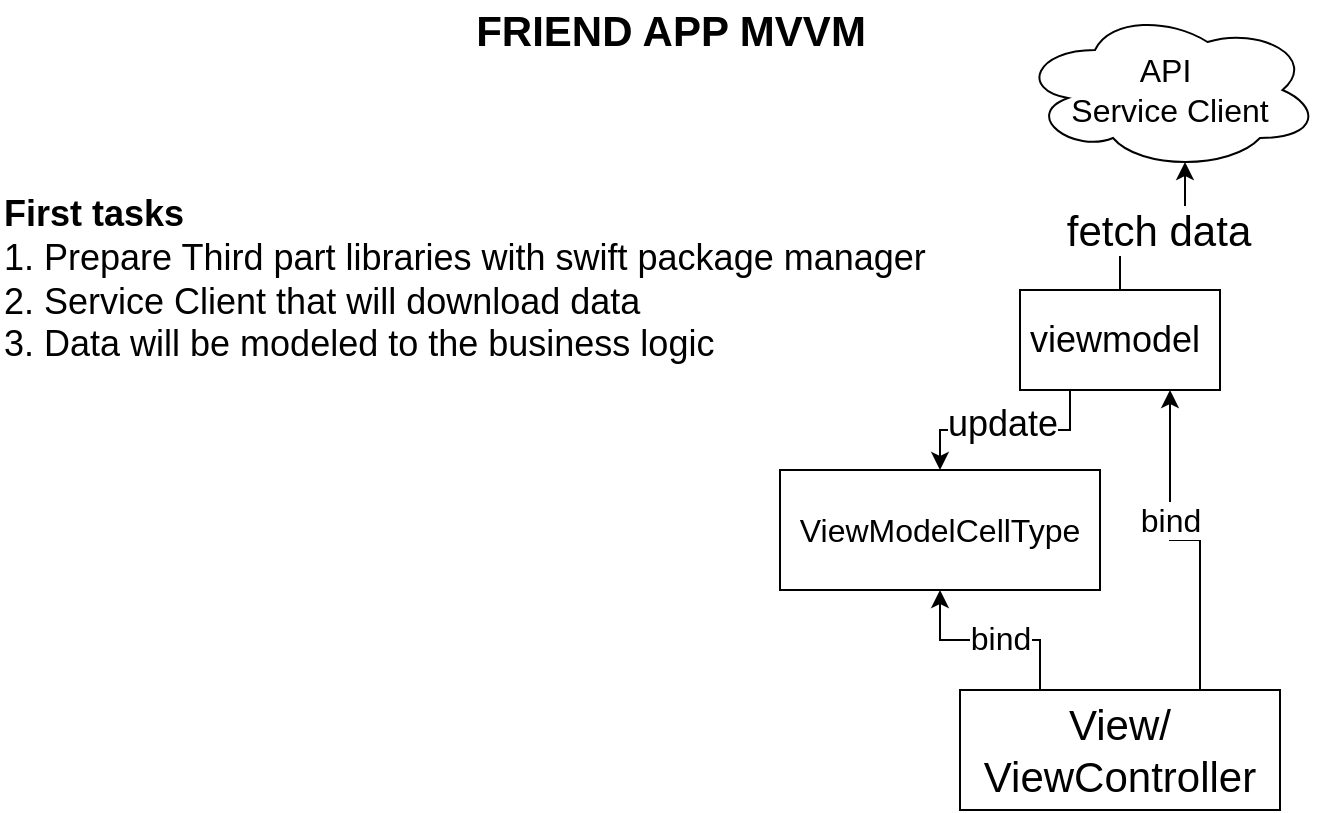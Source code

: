 <mxfile version="13.6.5" type="device"><diagram id="E-wEWUFb8qfrb5NF4VOW" name="Page-1"><mxGraphModel dx="1426" dy="466" grid="1" gridSize="10" guides="1" tooltips="1" connect="1" arrows="1" fold="1" page="1" pageScale="1" pageWidth="827" pageHeight="1169" math="0" shadow="0"><root><mxCell id="0"/><mxCell id="1" parent="0"/><mxCell id="xl3qnO9dYB5QWljTB9lO-1" value="FRIEND APP MVVM" style="text;html=1;align=center;verticalAlign=middle;resizable=0;points=[];autosize=1;fontSize=21;fontStyle=1" vertex="1" parent="1"><mxGeometry x="260" y="45" width="210" height="30" as="geometry"/></mxCell><mxCell id="xl3qnO9dYB5QWljTB9lO-2" value="&lt;b style=&quot;font-size: 18px;&quot;&gt;First tasks&lt;br style=&quot;font-size: 18px;&quot;&gt;&lt;/b&gt;1. Prepare Third part libraries with swift package manager&lt;br style=&quot;font-size: 18px;&quot;&gt;2. Service Client that will download data&lt;br style=&quot;font-size: 18px;&quot;&gt;3. Data will be modeled to the business logic" style="text;html=1;align=left;verticalAlign=middle;resizable=0;points=[];autosize=1;fontSize=18;" vertex="1" parent="1"><mxGeometry x="30" y="140" width="480" height="90" as="geometry"/></mxCell><mxCell id="xl3qnO9dYB5QWljTB9lO-3" value="API&amp;nbsp;&lt;br style=&quot;font-size: 16px;&quot;&gt;Service Client" style="ellipse;shape=cloud;whiteSpace=wrap;html=1;fontSize=16;align=center;" vertex="1" parent="1"><mxGeometry x="540" y="50" width="150" height="80" as="geometry"/></mxCell><mxCell id="xl3qnO9dYB5QWljTB9lO-7" value="fetch data" style="edgeStyle=orthogonalEdgeStyle;rounded=0;orthogonalLoop=1;jettySize=auto;html=1;entryX=0.55;entryY=0.95;entryDx=0;entryDy=0;entryPerimeter=0;fontSize=21;" edge="1" parent="1" source="xl3qnO9dYB5QWljTB9lO-4" target="xl3qnO9dYB5QWljTB9lO-3"><mxGeometry relative="1" as="geometry"/></mxCell><mxCell id="xl3qnO9dYB5QWljTB9lO-10" style="edgeStyle=orthogonalEdgeStyle;rounded=0;orthogonalLoop=1;jettySize=auto;html=1;exitX=0.25;exitY=1;exitDx=0;exitDy=0;entryX=0.5;entryY=0;entryDx=0;entryDy=0;fontSize=21;" edge="1" parent="1" source="xl3qnO9dYB5QWljTB9lO-4" target="xl3qnO9dYB5QWljTB9lO-9"><mxGeometry relative="1" as="geometry"/></mxCell><mxCell id="xl3qnO9dYB5QWljTB9lO-15" value="update" style="edgeLabel;html=1;align=center;verticalAlign=middle;resizable=0;points=[];fontSize=18;" vertex="1" connectable="0" parent="xl3qnO9dYB5QWljTB9lO-10"><mxGeometry x="0.029" y="-3" relative="1" as="geometry"><mxPoint as="offset"/></mxGeometry></mxCell><mxCell id="xl3qnO9dYB5QWljTB9lO-4" value="viewmodel&amp;nbsp;" style="whiteSpace=wrap;html=1;fontSize=18;align=center;" vertex="1" parent="1"><mxGeometry x="540" y="190" width="100" height="50" as="geometry"/></mxCell><mxCell id="xl3qnO9dYB5QWljTB9lO-11" style="edgeStyle=orthogonalEdgeStyle;rounded=0;orthogonalLoop=1;jettySize=auto;html=1;exitX=0.75;exitY=0;exitDx=0;exitDy=0;entryX=0.75;entryY=1;entryDx=0;entryDy=0;fontSize=21;" edge="1" parent="1" source="xl3qnO9dYB5QWljTB9lO-6" target="xl3qnO9dYB5QWljTB9lO-4"><mxGeometry relative="1" as="geometry"/></mxCell><mxCell id="xl3qnO9dYB5QWljTB9lO-13" value="bind" style="edgeLabel;html=1;align=center;verticalAlign=middle;resizable=0;points=[];fontSize=16;" vertex="1" connectable="0" parent="xl3qnO9dYB5QWljTB9lO-11"><mxGeometry x="0.213" relative="1" as="geometry"><mxPoint as="offset"/></mxGeometry></mxCell><mxCell id="xl3qnO9dYB5QWljTB9lO-12" style="edgeStyle=orthogonalEdgeStyle;rounded=0;orthogonalLoop=1;jettySize=auto;html=1;exitX=0.25;exitY=0;exitDx=0;exitDy=0;entryX=0.5;entryY=1;entryDx=0;entryDy=0;fontSize=16;" edge="1" parent="1" source="xl3qnO9dYB5QWljTB9lO-6" target="xl3qnO9dYB5QWljTB9lO-9"><mxGeometry relative="1" as="geometry"/></mxCell><mxCell id="xl3qnO9dYB5QWljTB9lO-14" value="bind" style="edgeLabel;html=1;align=center;verticalAlign=middle;resizable=0;points=[];fontSize=16;" vertex="1" connectable="0" parent="xl3qnO9dYB5QWljTB9lO-12"><mxGeometry x="-0.1" y="-1" relative="1" as="geometry"><mxPoint as="offset"/></mxGeometry></mxCell><mxCell id="xl3qnO9dYB5QWljTB9lO-6" value="View/ ViewController" style="whiteSpace=wrap;html=1;fontSize=21;align=center;" vertex="1" parent="1"><mxGeometry x="510" y="390" width="160" height="60" as="geometry"/></mxCell><mxCell id="xl3qnO9dYB5QWljTB9lO-9" value="ViewModelCellType" style="whiteSpace=wrap;html=1;fontSize=16;align=center;" vertex="1" parent="1"><mxGeometry x="420" y="280" width="160" height="60" as="geometry"/></mxCell></root></mxGraphModel></diagram></mxfile>